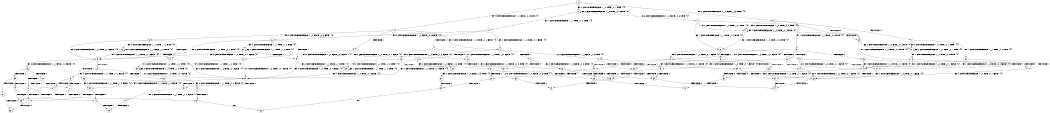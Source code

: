 digraph BCG {
size = "7, 10.5";
center = TRUE;
node [shape = circle];
0 [peripheries = 2];
0 -> 1 [label = "EX !1 !ATOMIC_EXCH_BRANCH (1, +1, TRUE, +0, 2, TRUE) !{0}"];
0 -> 2 [label = "EX !2 !ATOMIC_EXCH_BRANCH (1, +0, FALSE, +0, 3, TRUE) !{0}"];
0 -> 3 [label = "EX !0 !ATOMIC_EXCH_BRANCH (1, +0, TRUE, +0, 1, TRUE) !{0}"];
1 -> 4 [label = "TERMINATE !1"];
1 -> 5 [label = "EX !2 !ATOMIC_EXCH_BRANCH (1, +0, FALSE, +0, 3, FALSE) !{0}"];
1 -> 6 [label = "EX !0 !ATOMIC_EXCH_BRANCH (1, +0, TRUE, +0, 1, FALSE) !{0}"];
2 -> 7 [label = "TERMINATE !2"];
2 -> 8 [label = "EX !1 !ATOMIC_EXCH_BRANCH (1, +1, TRUE, +0, 2, TRUE) !{0}"];
2 -> 9 [label = "EX !0 !ATOMIC_EXCH_BRANCH (1, +0, TRUE, +0, 1, TRUE) !{0}"];
3 -> 10 [label = "EX !1 !ATOMIC_EXCH_BRANCH (1, +1, TRUE, +0, 2, TRUE) !{0}"];
3 -> 11 [label = "EX !2 !ATOMIC_EXCH_BRANCH (1, +0, FALSE, +0, 3, TRUE) !{0}"];
3 -> 3 [label = "EX !0 !ATOMIC_EXCH_BRANCH (1, +0, TRUE, +0, 1, TRUE) !{0}"];
4 -> 12 [label = "EX !2 !ATOMIC_EXCH_BRANCH (1, +0, FALSE, +0, 3, FALSE) !{0}"];
4 -> 13 [label = "EX !0 !ATOMIC_EXCH_BRANCH (1, +0, TRUE, +0, 1, FALSE) !{0}"];
5 -> 14 [label = "TERMINATE !1"];
5 -> 15 [label = "EX !0 !ATOMIC_EXCH_BRANCH (1, +0, TRUE, +0, 1, FALSE) !{0}"];
5 -> 16 [label = "EX !2 !ATOMIC_EXCH_BRANCH (1, +1, TRUE, +1, 2, TRUE) !{0}"];
6 -> 17 [label = "TERMINATE !1"];
6 -> 18 [label = "TERMINATE !0"];
6 -> 19 [label = "EX !2 !ATOMIC_EXCH_BRANCH (1, +0, FALSE, +0, 3, TRUE) !{0}"];
7 -> 20 [label = "EX !1 !ATOMIC_EXCH_BRANCH (1, +1, TRUE, +0, 2, TRUE) !{0}"];
7 -> 21 [label = "EX !0 !ATOMIC_EXCH_BRANCH (1, +0, TRUE, +0, 1, TRUE) !{0}"];
8 -> 22 [label = "TERMINATE !1"];
8 -> 23 [label = "TERMINATE !2"];
8 -> 24 [label = "EX !0 !ATOMIC_EXCH_BRANCH (1, +0, TRUE, +0, 1, FALSE) !{0}"];
9 -> 25 [label = "TERMINATE !2"];
9 -> 26 [label = "EX !1 !ATOMIC_EXCH_BRANCH (1, +1, TRUE, +0, 2, TRUE) !{0}"];
9 -> 9 [label = "EX !0 !ATOMIC_EXCH_BRANCH (1, +0, TRUE, +0, 1, TRUE) !{0}"];
10 -> 27 [label = "TERMINATE !1"];
10 -> 28 [label = "EX !2 !ATOMIC_EXCH_BRANCH (1, +0, FALSE, +0, 3, FALSE) !{0}"];
10 -> 6 [label = "EX !0 !ATOMIC_EXCH_BRANCH (1, +0, TRUE, +0, 1, FALSE) !{0}"];
11 -> 25 [label = "TERMINATE !2"];
11 -> 26 [label = "EX !1 !ATOMIC_EXCH_BRANCH (1, +1, TRUE, +0, 2, TRUE) !{0}"];
11 -> 9 [label = "EX !0 !ATOMIC_EXCH_BRANCH (1, +0, TRUE, +0, 1, TRUE) !{0}"];
12 -> 29 [label = "EX !0 !ATOMIC_EXCH_BRANCH (1, +0, TRUE, +0, 1, FALSE) !{0}"];
12 -> 30 [label = "EX !2 !ATOMIC_EXCH_BRANCH (1, +1, TRUE, +1, 2, TRUE) !{0}"];
13 -> 31 [label = "TERMINATE !0"];
13 -> 32 [label = "EX !2 !ATOMIC_EXCH_BRANCH (1, +0, FALSE, +0, 3, TRUE) !{0}"];
14 -> 29 [label = "EX !0 !ATOMIC_EXCH_BRANCH (1, +0, TRUE, +0, 1, FALSE) !{0}"];
14 -> 30 [label = "EX !2 !ATOMIC_EXCH_BRANCH (1, +1, TRUE, +1, 2, TRUE) !{0}"];
15 -> 33 [label = "TERMINATE !1"];
15 -> 34 [label = "TERMINATE !0"];
15 -> 35 [label = "EX !2 !ATOMIC_EXCH_BRANCH (1, +1, TRUE, +1, 2, FALSE) !{0}"];
16 -> 14 [label = "TERMINATE !1"];
16 -> 15 [label = "EX !0 !ATOMIC_EXCH_BRANCH (1, +0, TRUE, +0, 1, FALSE) !{0}"];
16 -> 16 [label = "EX !2 !ATOMIC_EXCH_BRANCH (1, +1, TRUE, +1, 2, TRUE) !{0}"];
17 -> 31 [label = "TERMINATE !0"];
17 -> 32 [label = "EX !2 !ATOMIC_EXCH_BRANCH (1, +0, FALSE, +0, 3, TRUE) !{0}"];
18 -> 36 [label = "TERMINATE !1"];
18 -> 37 [label = "EX !2 !ATOMIC_EXCH_BRANCH (1, +0, FALSE, +0, 3, TRUE) !{1}"];
19 -> 38 [label = "TERMINATE !1"];
19 -> 39 [label = "TERMINATE !2"];
19 -> 40 [label = "TERMINATE !0"];
20 -> 41 [label = "TERMINATE !1"];
20 -> 42 [label = "EX !0 !ATOMIC_EXCH_BRANCH (1, +0, TRUE, +0, 1, FALSE) !{0}"];
21 -> 43 [label = "EX !1 !ATOMIC_EXCH_BRANCH (1, +1, TRUE, +0, 2, TRUE) !{0}"];
21 -> 21 [label = "EX !0 !ATOMIC_EXCH_BRANCH (1, +0, TRUE, +0, 1, TRUE) !{0}"];
22 -> 44 [label = "TERMINATE !2"];
22 -> 45 [label = "EX !0 !ATOMIC_EXCH_BRANCH (1, +0, TRUE, +0, 1, FALSE) !{0}"];
23 -> 41 [label = "TERMINATE !1"];
23 -> 42 [label = "EX !0 !ATOMIC_EXCH_BRANCH (1, +0, TRUE, +0, 1, FALSE) !{0}"];
24 -> 38 [label = "TERMINATE !1"];
24 -> 39 [label = "TERMINATE !2"];
24 -> 40 [label = "TERMINATE !0"];
25 -> 43 [label = "EX !1 !ATOMIC_EXCH_BRANCH (1, +1, TRUE, +0, 2, TRUE) !{0}"];
25 -> 21 [label = "EX !0 !ATOMIC_EXCH_BRANCH (1, +0, TRUE, +0, 1, TRUE) !{0}"];
26 -> 46 [label = "TERMINATE !1"];
26 -> 47 [label = "TERMINATE !2"];
26 -> 24 [label = "EX !0 !ATOMIC_EXCH_BRANCH (1, +0, TRUE, +0, 1, FALSE) !{0}"];
27 -> 48 [label = "EX !2 !ATOMIC_EXCH_BRANCH (1, +0, FALSE, +0, 3, FALSE) !{0}"];
27 -> 13 [label = "EX !0 !ATOMIC_EXCH_BRANCH (1, +0, TRUE, +0, 1, FALSE) !{0}"];
28 -> 49 [label = "TERMINATE !1"];
28 -> 50 [label = "EX !2 !ATOMIC_EXCH_BRANCH (1, +1, TRUE, +1, 2, TRUE) !{0}"];
28 -> 15 [label = "EX !0 !ATOMIC_EXCH_BRANCH (1, +0, TRUE, +0, 1, FALSE) !{0}"];
29 -> 51 [label = "TERMINATE !0"];
29 -> 52 [label = "EX !2 !ATOMIC_EXCH_BRANCH (1, +1, TRUE, +1, 2, FALSE) !{0}"];
30 -> 29 [label = "EX !0 !ATOMIC_EXCH_BRANCH (1, +0, TRUE, +0, 1, FALSE) !{0}"];
30 -> 30 [label = "EX !2 !ATOMIC_EXCH_BRANCH (1, +1, TRUE, +1, 2, TRUE) !{0}"];
31 -> 53 [label = "EX !2 !ATOMIC_EXCH_BRANCH (1, +0, FALSE, +0, 3, TRUE) !{1}"];
32 -> 54 [label = "TERMINATE !2"];
32 -> 55 [label = "TERMINATE !0"];
33 -> 51 [label = "TERMINATE !0"];
33 -> 52 [label = "EX !2 !ATOMIC_EXCH_BRANCH (1, +1, TRUE, +1, 2, FALSE) !{0}"];
34 -> 56 [label = "TERMINATE !1"];
34 -> 57 [label = "EX !2 !ATOMIC_EXCH_BRANCH (1, +1, TRUE, +1, 2, FALSE) !{1}"];
35 -> 58 [label = "TERMINATE !1"];
35 -> 59 [label = "TERMINATE !2"];
35 -> 60 [label = "TERMINATE !0"];
36 -> 61 [label = "EX !2 !ATOMIC_EXCH_BRANCH (1, +0, FALSE, +0, 3, TRUE) !{2}"];
37 -> 62 [label = "TERMINATE !1"];
37 -> 63 [label = "TERMINATE !2"];
38 -> 54 [label = "TERMINATE !2"];
38 -> 55 [label = "TERMINATE !0"];
39 -> 64 [label = "TERMINATE !1"];
39 -> 65 [label = "TERMINATE !0"];
40 -> 62 [label = "TERMINATE !1"];
40 -> 63 [label = "TERMINATE !2"];
41 -> 66 [label = "EX !0 !ATOMIC_EXCH_BRANCH (1, +0, TRUE, +0, 1, FALSE) !{0}"];
42 -> 64 [label = "TERMINATE !1"];
42 -> 65 [label = "TERMINATE !0"];
43 -> 67 [label = "TERMINATE !1"];
43 -> 42 [label = "EX !0 !ATOMIC_EXCH_BRANCH (1, +0, TRUE, +0, 1, FALSE) !{0}"];
44 -> 66 [label = "EX !0 !ATOMIC_EXCH_BRANCH (1, +0, TRUE, +0, 1, FALSE) !{0}"];
45 -> 54 [label = "TERMINATE !2"];
45 -> 55 [label = "TERMINATE !0"];
46 -> 68 [label = "TERMINATE !2"];
46 -> 45 [label = "EX !0 !ATOMIC_EXCH_BRANCH (1, +0, TRUE, +0, 1, FALSE) !{0}"];
47 -> 67 [label = "TERMINATE !1"];
47 -> 42 [label = "EX !0 !ATOMIC_EXCH_BRANCH (1, +0, TRUE, +0, 1, FALSE) !{0}"];
48 -> 69 [label = "EX !2 !ATOMIC_EXCH_BRANCH (1, +1, TRUE, +1, 2, TRUE) !{0}"];
48 -> 29 [label = "EX !0 !ATOMIC_EXCH_BRANCH (1, +0, TRUE, +0, 1, FALSE) !{0}"];
49 -> 69 [label = "EX !2 !ATOMIC_EXCH_BRANCH (1, +1, TRUE, +1, 2, TRUE) !{0}"];
49 -> 29 [label = "EX !0 !ATOMIC_EXCH_BRANCH (1, +0, TRUE, +0, 1, FALSE) !{0}"];
50 -> 49 [label = "TERMINATE !1"];
50 -> 50 [label = "EX !2 !ATOMIC_EXCH_BRANCH (1, +1, TRUE, +1, 2, TRUE) !{0}"];
50 -> 15 [label = "EX !0 !ATOMIC_EXCH_BRANCH (1, +0, TRUE, +0, 1, FALSE) !{0}"];
51 -> 70 [label = "EX !2 !ATOMIC_EXCH_BRANCH (1, +1, TRUE, +1, 2, FALSE) !{1}"];
52 -> 71 [label = "TERMINATE !2"];
52 -> 72 [label = "TERMINATE !0"];
53 -> 73 [label = "TERMINATE !2"];
54 -> 74 [label = "TERMINATE !0"];
55 -> 73 [label = "TERMINATE !2"];
56 -> 75 [label = "EX !2 !ATOMIC_EXCH_BRANCH (1, +1, TRUE, +1, 2, FALSE) !{2}"];
57 -> 76 [label = "TERMINATE !1"];
57 -> 77 [label = "TERMINATE !2"];
58 -> 71 [label = "TERMINATE !2"];
58 -> 72 [label = "TERMINATE !0"];
59 -> 78 [label = "TERMINATE !1"];
59 -> 79 [label = "TERMINATE !0"];
60 -> 76 [label = "TERMINATE !1"];
60 -> 77 [label = "TERMINATE !2"];
61 -> 80 [label = "TERMINATE !2"];
62 -> 80 [label = "TERMINATE !2"];
63 -> 81 [label = "TERMINATE !1"];
64 -> 74 [label = "TERMINATE !0"];
65 -> 81 [label = "TERMINATE !1"];
66 -> 74 [label = "TERMINATE !0"];
67 -> 66 [label = "EX !0 !ATOMIC_EXCH_BRANCH (1, +0, TRUE, +0, 1, FALSE) !{0}"];
68 -> 66 [label = "EX !0 !ATOMIC_EXCH_BRANCH (1, +0, TRUE, +0, 1, FALSE) !{0}"];
69 -> 69 [label = "EX !2 !ATOMIC_EXCH_BRANCH (1, +1, TRUE, +1, 2, TRUE) !{0}"];
69 -> 29 [label = "EX !0 !ATOMIC_EXCH_BRANCH (1, +0, TRUE, +0, 1, FALSE) !{0}"];
70 -> 82 [label = "TERMINATE !2"];
71 -> 83 [label = "TERMINATE !0"];
72 -> 82 [label = "TERMINATE !2"];
75 -> 84 [label = "TERMINATE !2"];
76 -> 84 [label = "TERMINATE !2"];
77 -> 85 [label = "TERMINATE !1"];
78 -> 83 [label = "TERMINATE !0"];
79 -> 85 [label = "TERMINATE !1"];
80 -> 86 [label = "exit"];
84 -> 86 [label = "exit"];
}
